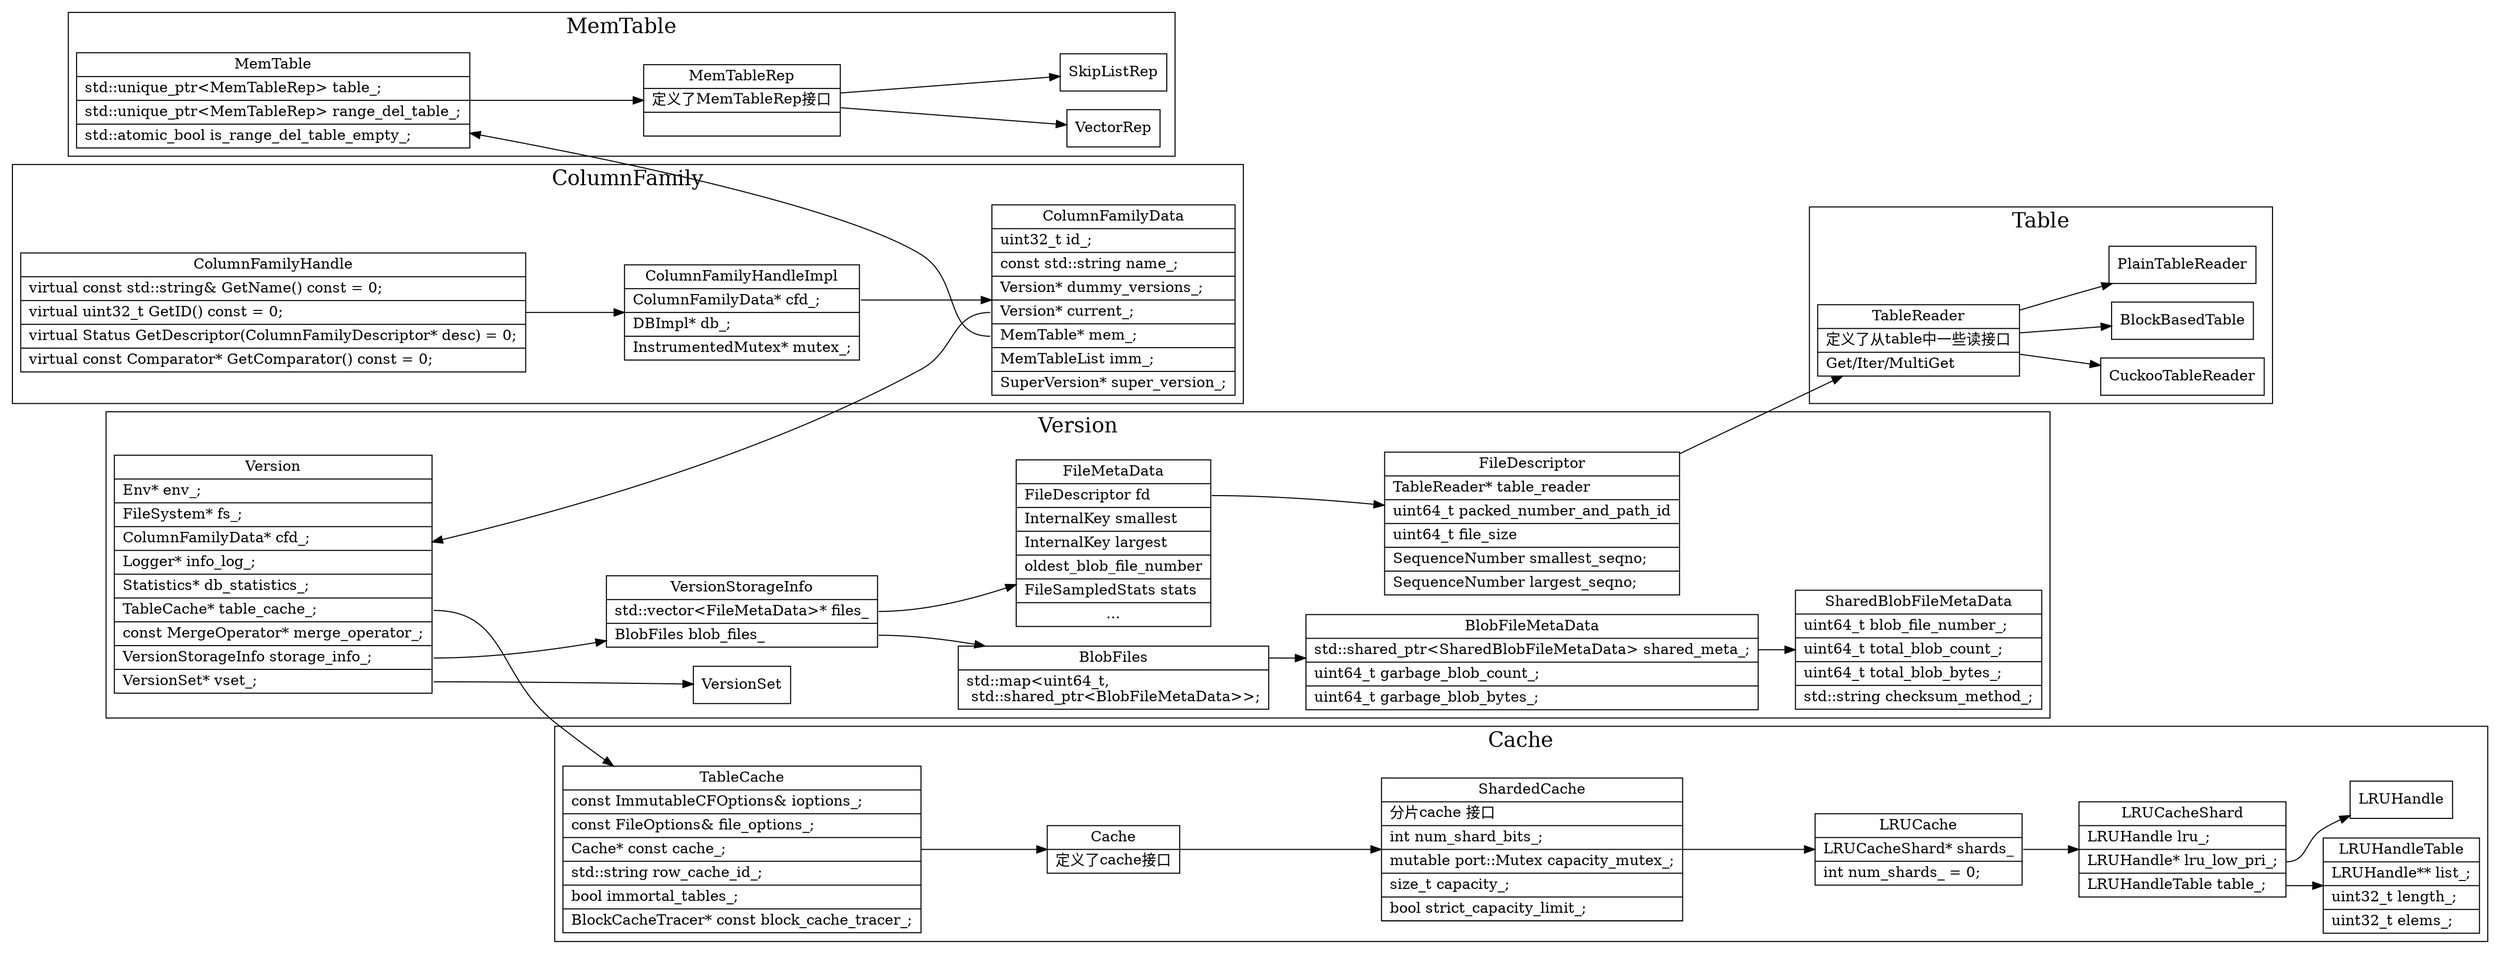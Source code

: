 digraph ColumnFamily {
  node[shape=box;];
  newrank=true;
  rankdir=LR;
  edge[weight=5];
//  splines = ortho;


  subgraph cluster_MemTable {
    graph[label="MemTable";fontsize=20;];
    MemTable[
      shape="record";
      label="{{
        MemTable|
          std::unique_ptr\<MemTableRep\> table_;\l|
          std::unique_ptr\<MemTableRep\> range_del_table_;\l|
          std::atomic_bool is_range_del_table_empty_;\l
      }}";
    ];
    MemTable -> MemTableRep;
    MemTableRep[shape="record";
      label="{{
        MemTableRep|
        定义了MemTableRep接口\l|
      }}";
    ];
    MemTableRep -> {
      VectorRep;
      SkipListRep;
    }
  }

  subgraph cluster_Cache {
    graph[label="Cache";fontsize=20;];
    TableCache[shape="record";
      label="{{
        TableCache|
          const ImmutableCFOptions& ioptions_;\l|
          const FileOptions& file_options_;\l|
          <Cache> Cache* const cache_;\l|
          std::string row_cache_id_;\l|
          bool immortal_tables_;\l|
          BlockCacheTracer* const block_cache_tracer_;\l
      }}";
    ];
    TableCache -> Cache;
    Cache[shape="record";
      label="{{
        Cache|
        定义了cache接口
      }}";
    ];

    Cache -> ShardedCache;

    ShardedCache[shape="record";
      label="{{
        ShardedCache|
        分片cache 接口\l|
        int num_shard_bits_;\l|
        mutable port::Mutex capacity_mutex_;\l|
        size_t capacity_;\l|
        bool strict_capacity_limit_;\l|
        std::atomic<uint64_t> last_id_;\l
      }}";
    ];
    ShardedCache -> LRUCache;
    LRUCache[shape="record";
      label="{{
        LRUCache|
          <LRUCacheShard> LRUCacheShard* shards_\l|
        int num_shards_ = 0;\l
      }}";
    ];
    LRUCache:LRUCacheShard -> LRUCacheShard;
    LRUCacheShard[shape="record";
      label="{{
        LRUCacheShard|
          LRUHandle lru_;\l|
          <LRUHandle> LRUHandle* lru_low_pri_;\l|
          <LRUHandleTable> LRUHandleTable table_;\l
      }}";
    ];
    LRUCacheShard:LRUHandleTable -> LRUHandleTable;
    LRUCacheShard:LRUHandle -> LRUHandle;
    LRUHandleTable[shape="record";
      label="{{
        LRUHandleTable|
          LRUHandle** list_;\l|
          uint32_t length_;\l|
          uint32_t elems_;\l
      }}";
    ];
  }

  subgraph cluster_Table {
    graph[label="Table";fontsize=20;];
    TableReader[shape="record";
      label="{{
       TableReader|
       定义了从table中一些读接口\l|
       Get/Iter/MultiGet\l
     }}"];
    TableReader -> {
      BlockBasedTable;
      PlainTableReader;
      CuckooTableReader
    };
  }

  subgraph cluster_Version {
    graph[label="Version";fontsize=20;];
    Version[shape="record";
      label="{{
        Version|
          Env* env_;\l|
          FileSystem* fs_;\l|
          ColumnFamilyData* cfd_;\l|
          Logger* info_log_;\l|
          Statistics* db_statistics_;\l|
          <TableCache> TableCache* table_cache_;\l|
          const MergeOperator* merge_operator_;\l|
          <VesionStorageInfo> VersionStorageInfo storage_info_;\l|
          <VersionSet> VersionSet* vset_;\l
      }}";
    ];
    Version:TableCache -> TableCache;
    Version:VersionSet -> VersionSet;
    Version:VesionStorageInfo -> VersionStorageInfo;
    
    VersionStorageInfo[shape="record";
      label="{{
        VersionStorageInfo|
        <FileMetaData> std::vector\<FileMetaData\>* files_\l|
        <BlobFiles> BlobFiles blob_files_\l
      }}";
    ];
    VersionStorageInfo:FileMetaData -> FileMetaData;
    VersionStorageInfo:BlobFiles -> BlobFiles;

    FileMetaData[shape="record";
      label="{{
        FileMetaData|
          <FileDescriptor> FileDescriptor fd\l|
          InternalKey smallest\l|
          InternalKey largest\l|
          oldest_blob_file_number\l|
          FileSampledStats stats\l|
          ...
      }}";
    ];
    FileMetaData:FileDescriptor -> FileDescriptor;
    FileDescriptor[shape="record";
      label="{{
        FileDescriptor|
        <TableReader> TableReader* table_reader\l|
        uint64_t packed_number_and_path_id\l|
        uint64_t file_size\l|
        SequenceNumber smallest_seqno;\l|
        SequenceNumber largest_seqno;\l
      }}";
    ];
    FileDescriptor -> TableReader;
    BlobFiles[shape="record";
      label="{{
        <BlobFileMetaData> BlobFiles|
          std::map\<uint64_t,\l 
          std::shared_ptr\<BlobFileMetaData\>\>;
      }}";
    ];
    BlobFiles:BlobFileMetaData -> BlobFileMetaData;
    BlobFileMetaData[shape="record";
      label="{{
        BlobFileMetaData|
          <SharedBlobFileMetaData> std::shared_ptr\<SharedBlobFileMetaData\> shared_meta_;\l|
          uint64_t garbage_blob_count_;\l|
          uint64_t garbage_blob_bytes_;\l
      }}";
    ];
    BlobFileMetaData:SharedBlobFileMetaData -> SharedBlobFileMetaData;
    SharedBlobFileMetaData[shape="record";
      label="{{
        SharedBlobFileMetaData|
        uint64_t blob_file_number_;\l|
        uint64_t total_blob_count_;\l|
        uint64_t total_blob_bytes_;\l|
        std::string checksum_method_;\l
      }}";
    ];
  }
  subgraph cluster_ColumnFamily {
    graph[label="ColumnFamily";fontsize=20;];
    ColumnFamilyHandle[
      shape="record";
      label="{{
        ColumnFamilyHandle|
          virtual const std::string& GetName() const = 0;\l|
          virtual uint32_t GetID() const = 0;\l|
          virtual Status GetDescriptor(ColumnFamilyDescriptor* desc) = 0;\l|
          virtual const Comparator* GetComparator() const = 0;\l
      }}";
    ];
    ColumnFamilyHandle -> ColumnFamilyHandleImpl;
    ColumnFamilyHandleImpl[
      shape="record";
      label="{{
        ColumnFamilyHandleImpl|
        <ColumnFamilyData> ColumnFamilyData* cfd_;\l|
        DBImpl* db_;\l|
        InstrumentedMutex* mutex_;\l
      }}";
    ];

    ColumnFamilyHandleImpl:ColumnFamilyData -> ColumnFamilyData;

    ColumnFamilyData[
      shape="record";
      label="{{
        ColumnFamilyData|
          uint32_t id_;\l|
          const std::string name_;\l|
          Version* dummy_versions_;\l|
          <Version> Version* current_;\l|
          <MemTable> MemTable* mem_;\l|
          MemTableList imm_;\l|
          SuperVersion* super_version_;\l
      }}";
    ];
    ColumnFamilyData:MemTable -> MemTable;
    ColumnFamilyData:Version -> Version;
  }
  {rank=same;MemTable;ColumnFamilyHandle;Version;}
}

